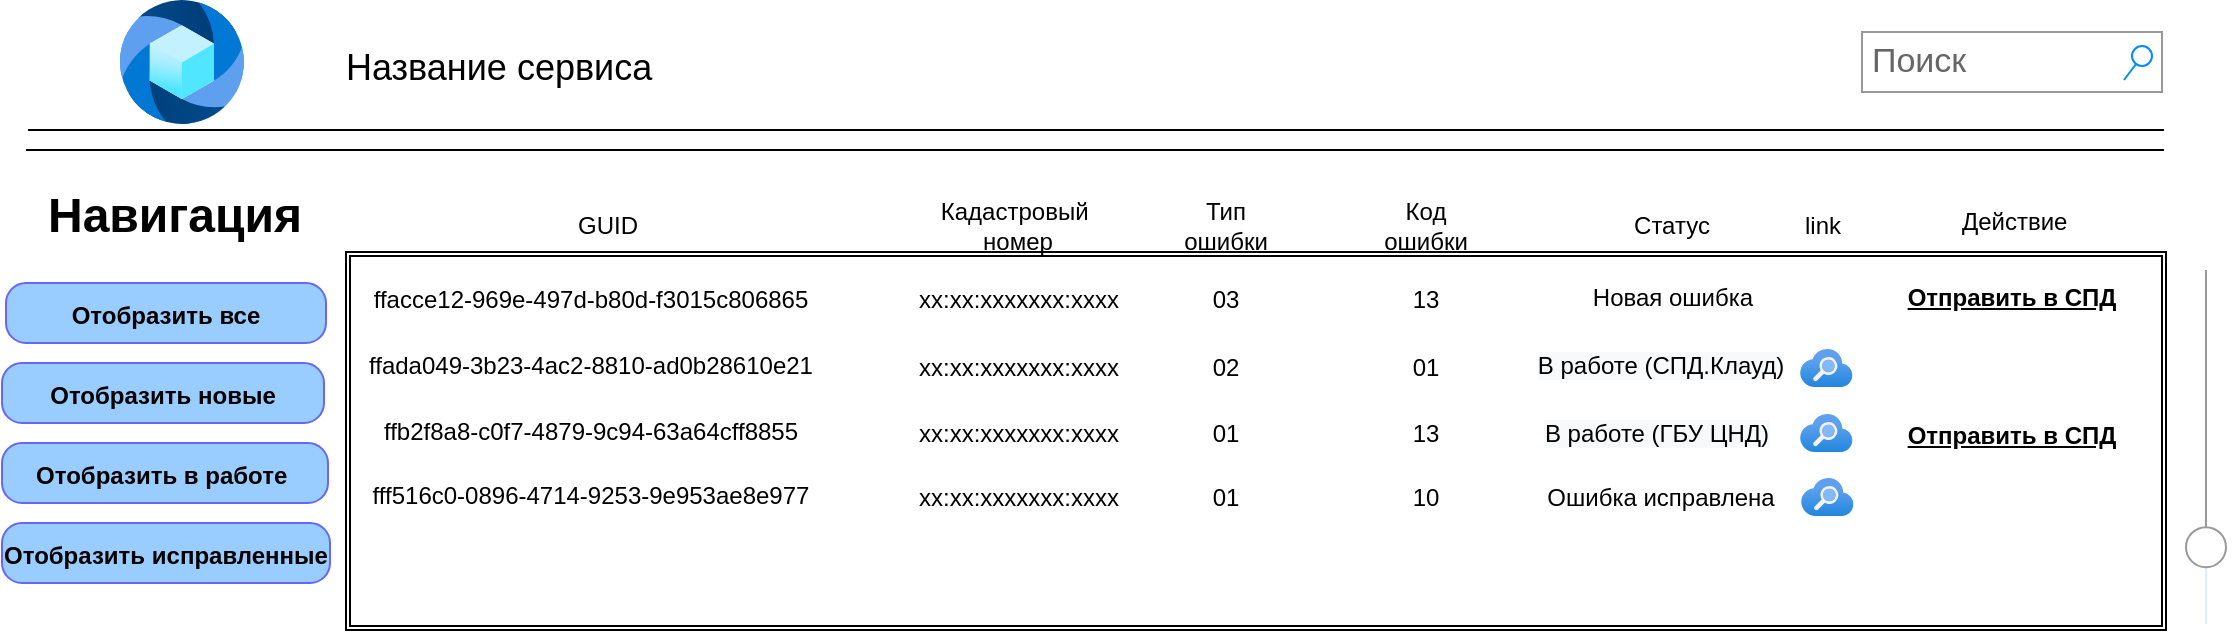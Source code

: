 <mxfile version="13.10.2" type="github">
  <diagram name="Page-1" id="f1b7ffb7-ca1e-a977-7cf5-a751b3c06c05">
    <mxGraphModel dx="1283" dy="657" grid="0" gridSize="10" guides="1" tooltips="1" connect="1" arrows="1" fold="1" page="1" pageScale="1" pageWidth="1127" pageHeight="369" background="#ffffff" math="0" shadow="0">
      <root>
        <mxCell id="0" />
        <mxCell id="1" parent="0" />
        <mxCell id="2" value="Название сервиса" style="text;spacingTop=-5;fontSize=18;fontStyle=0" parent="1" vertex="1">
          <mxGeometry x="178" y="40" width="230" height="20" as="geometry" />
        </mxCell>
        <mxCell id="3" value="" style="line;strokeWidth=1" parent="1" vertex="1">
          <mxGeometry x="21" y="79" width="1068" height="10" as="geometry" />
        </mxCell>
        <mxCell id="4" value="" style="line;strokeWidth=1" parent="1" vertex="1">
          <mxGeometry x="20" y="89" width="1069" height="10" as="geometry" />
        </mxCell>
        <mxCell id="vpFmIv7zHq3OeJ-SZx5n-62" value="&lt;font style=&quot;font-size: 12px&quot;&gt;Отобразить все&lt;/font&gt;" style="strokeWidth=1;shadow=0;dashed=0;align=center;html=1;shape=mxgraph.mockup.buttons.button;mainText=;buttonStyle=round;fontSize=17;fontStyle=1;whiteSpace=wrap;flipH=1;strokeColor=#6666FF;fillColor=#99CCFF;" parent="1" vertex="1">
          <mxGeometry x="10" y="160.5" width="160" height="30" as="geometry" />
        </mxCell>
        <mxCell id="vpFmIv7zHq3OeJ-SZx5n-87" value="&lt;span style=&quot;font-size: 12px&quot;&gt;Отобразить&amp;nbsp;новые&lt;/span&gt;" style="strokeWidth=1;shadow=0;dashed=0;align=center;html=1;shape=mxgraph.mockup.buttons.button;mainText=;buttonStyle=round;fontSize=17;fontStyle=1;whiteSpace=wrap;flipH=1;strokeColor=#6666FF;fillColor=#99CCFF;" parent="1" vertex="1">
          <mxGeometry x="8" y="200.5" width="161" height="30" as="geometry" />
        </mxCell>
        <mxCell id="vpFmIv7zHq3OeJ-SZx5n-88" value="&lt;span style=&quot;font-size: 12px&quot;&gt;Отобразить в работе&amp;nbsp;&lt;/span&gt;" style="strokeWidth=1;shadow=0;dashed=0;align=center;html=1;shape=mxgraph.mockup.buttons.button;mainText=;buttonStyle=round;fontSize=17;fontStyle=1;whiteSpace=wrap;flipH=1;strokeColor=#6666FF;fillColor=#99CCFF;" parent="1" vertex="1">
          <mxGeometry x="8" y="240.5" width="163" height="30" as="geometry" />
        </mxCell>
        <mxCell id="vpFmIv7zHq3OeJ-SZx5n-89" value="&lt;span style=&quot;font-size: 12px&quot;&gt;Отобразить&amp;nbsp;&lt;/span&gt;&lt;span style=&quot;font-size: 12px&quot;&gt;исправленные&lt;/span&gt;" style="strokeWidth=1;shadow=0;dashed=0;align=center;html=1;shape=mxgraph.mockup.buttons.button;mainText=;buttonStyle=round;fontSize=17;fontStyle=1;whiteSpace=wrap;flipH=1;strokeColor=#6666FF;fillColor=#99CCFF;" parent="1" vertex="1">
          <mxGeometry x="8" y="280.5" width="164" height="30" as="geometry" />
        </mxCell>
        <mxCell id="vpFmIv7zHq3OeJ-SZx5n-98" value="" style="verticalLabelPosition=bottom;shadow=0;dashed=0;align=center;html=1;verticalAlign=top;strokeWidth=1;shape=mxgraph.mockup.forms.horSlider;strokeColor=#999999;sliderStyle=basic;sliderPos=20;handleStyle=circle;fillColor2=#ddeeff;direction=north;" parent="1" vertex="1">
          <mxGeometry x="1095" y="154" width="30" height="177" as="geometry" />
        </mxCell>
        <mxCell id="vpFmIv7zHq3OeJ-SZx5n-141" value="" style="shape=ext;double=1;rounded=0;whiteSpace=wrap;html=1;" parent="1" vertex="1">
          <mxGeometry x="180" y="145" width="910" height="189" as="geometry" />
        </mxCell>
        <mxCell id="vpFmIv7zHq3OeJ-SZx5n-154" value="Поиск" style="strokeWidth=1;shadow=0;dashed=0;align=center;html=1;shape=mxgraph.mockup.forms.searchBox;strokeColor=#999999;mainText=;strokeColor2=#008cff;fontColor=#666666;fontSize=17;align=left;spacingLeft=3;" parent="1" vertex="1">
          <mxGeometry x="938" y="35" width="150" height="30" as="geometry" />
        </mxCell>
        <mxCell id="vpFmIv7zHq3OeJ-SZx5n-160" value="Навигация" style="text;strokeColor=none;fillColor=none;html=1;fontSize=24;fontStyle=1;verticalAlign=middle;align=center;" parent="1" vertex="1">
          <mxGeometry x="44" y="113" width="100" height="27" as="geometry" />
        </mxCell>
        <mxCell id="tkzdViSRaJCTHrP2w28u-21" value="ffacce12-969e-497d-b80d-f3015c806865" style="text;html=1;strokeColor=none;fillColor=none;align=center;verticalAlign=middle;whiteSpace=wrap;rounded=0;" vertex="1" parent="1">
          <mxGeometry x="180" y="159" width="245" height="20" as="geometry" />
        </mxCell>
        <mxCell id="vpFmIv7zHq3OeJ-SZx5n-162" value="GUID" style="text;html=1;strokeColor=none;fillColor=none;align=center;verticalAlign=middle;whiteSpace=wrap;rounded=0;" parent="1" vertex="1">
          <mxGeometry x="281" y="122" width="60" height="20" as="geometry" />
        </mxCell>
        <mxCell id="vpFmIv7zHq3OeJ-SZx5n-163" value="Кадастровый&amp;nbsp;&lt;br&gt;номер" style="text;html=1;strokeColor=none;fillColor=none;align=center;verticalAlign=middle;whiteSpace=wrap;rounded=0;" parent="1" vertex="1">
          <mxGeometry x="486" y="122" width="60" height="20" as="geometry" />
        </mxCell>
        <mxCell id="vpFmIv7zHq3OeJ-SZx5n-164" value="Тип ошибки" style="text;html=1;strokeColor=none;fillColor=none;align=center;verticalAlign=middle;whiteSpace=wrap;rounded=0;" parent="1" vertex="1">
          <mxGeometry x="590" y="122" width="60" height="20" as="geometry" />
        </mxCell>
        <mxCell id="vpFmIv7zHq3OeJ-SZx5n-165" value="Код ошибки" style="text;html=1;strokeColor=none;fillColor=none;align=center;verticalAlign=middle;whiteSpace=wrap;rounded=0;" parent="1" vertex="1">
          <mxGeometry x="690" y="122" width="60" height="20" as="geometry" />
        </mxCell>
        <mxCell id="vpFmIv7zHq3OeJ-SZx5n-166" value="Статус" style="text;html=1;strokeColor=none;fillColor=none;align=center;verticalAlign=middle;whiteSpace=wrap;rounded=0;" parent="1" vertex="1">
          <mxGeometry x="813" y="122" width="60" height="20" as="geometry" />
        </mxCell>
        <mxCell id="vpFmIv7zHq3OeJ-SZx5n-167" value="Действие&amp;nbsp;" style="text;html=1;strokeColor=none;fillColor=none;align=center;verticalAlign=middle;whiteSpace=wrap;rounded=0;" parent="1" vertex="1">
          <mxGeometry x="986" y="120" width="60" height="20" as="geometry" />
        </mxCell>
        <mxCell id="vpFmIv7zHq3OeJ-SZx5n-170" style="edgeStyle=orthogonalEdgeStyle;rounded=0;orthogonalLoop=1;jettySize=auto;html=1;exitX=0.5;exitY=1;exitDx=0;exitDy=0;" parent="1" source="vpFmIv7zHq3OeJ-SZx5n-163" target="vpFmIv7zHq3OeJ-SZx5n-163" edge="1">
          <mxGeometry x="185" y="119" as="geometry" />
        </mxCell>
        <mxCell id="tkzdViSRaJCTHrP2w28u-25" value="хх:хх:ххххххх:хххх" style="text;html=1;strokeColor=none;fillColor=none;align=center;verticalAlign=middle;whiteSpace=wrap;rounded=0;" vertex="1" parent="1">
          <mxGeometry x="464.5" y="159" width="103" height="20" as="geometry" />
        </mxCell>
        <mxCell id="tkzdViSRaJCTHrP2w28u-26" value="03" style="text;html=1;strokeColor=none;fillColor=none;align=center;verticalAlign=middle;whiteSpace=wrap;rounded=0;" vertex="1" parent="1">
          <mxGeometry x="600" y="159" width="40" height="20" as="geometry" />
        </mxCell>
        <mxCell id="tkzdViSRaJCTHrP2w28u-27" value="13" style="text;html=1;strokeColor=none;fillColor=none;align=center;verticalAlign=middle;whiteSpace=wrap;rounded=0;" vertex="1" parent="1">
          <mxGeometry x="700" y="159" width="40" height="20" as="geometry" />
        </mxCell>
        <mxCell id="tkzdViSRaJCTHrP2w28u-28" value="Новая ошибка" style="text;html=1;strokeColor=none;fillColor=none;align=center;verticalAlign=middle;whiteSpace=wrap;rounded=0;" vertex="1" parent="1">
          <mxGeometry x="778.5" y="156" width="129" height="23" as="geometry" />
        </mxCell>
        <mxCell id="tkzdViSRaJCTHrP2w28u-29" value="&lt;span style=&quot;color: rgb(0 , 0 , 0) ; font-family: &amp;#34;helvetica&amp;#34; ; font-size: 12px ; font-style: normal ; font-weight: 400 ; letter-spacing: normal ; text-align: center ; text-indent: 0px ; text-transform: none ; word-spacing: 0px ; background-color: rgb(248 , 249 , 250) ; display: inline ; float: none&quot;&gt;В работе (СПД.Клауд)&lt;/span&gt;" style="text;html=1;strokeColor=none;fillColor=none;align=center;verticalAlign=middle;whiteSpace=wrap;rounded=0;" vertex="1" parent="1">
          <mxGeometry x="773" y="190.5" width="129" height="23" as="geometry" />
        </mxCell>
        <mxCell id="tkzdViSRaJCTHrP2w28u-30" value="&lt;span style=&quot;color: rgb(0 , 0 , 0) ; font-family: &amp;#34;helvetica&amp;#34; ; font-size: 12px ; font-style: normal ; font-weight: 400 ; letter-spacing: normal ; text-align: center ; text-indent: 0px ; text-transform: none ; word-spacing: 0px ; background-color: rgb(248 , 249 , 250) ; display: inline ; float: none&quot;&gt;В работе (ГБУ ЦНД)&lt;/span&gt;" style="text;html=1;strokeColor=none;fillColor=none;align=center;verticalAlign=middle;whiteSpace=wrap;rounded=0;" vertex="1" parent="1">
          <mxGeometry x="771" y="224" width="129" height="23" as="geometry" />
        </mxCell>
        <mxCell id="tkzdViSRaJCTHrP2w28u-31" value="Ошибка исправлена" style="text;html=1;strokeColor=none;fillColor=none;align=center;verticalAlign=middle;whiteSpace=wrap;rounded=0;" vertex="1" parent="1">
          <mxGeometry x="773" y="256" width="129" height="23" as="geometry" />
        </mxCell>
        <mxCell id="tkzdViSRaJCTHrP2w28u-33" value="&lt;span style=&quot;font-size: 12px&quot;&gt;Отправить в СПД&lt;/span&gt;" style="strokeWidth=1;shadow=0;dashed=1;align=center;html=1;shape=mxgraph.mockup.buttons.button;mainText=;buttonStyle=round;fontSize=17;fontStyle=5;whiteSpace=wrap;flipH=1;dashPattern=1 1;fillColor=#FFFFFF;strokeColor=none;" vertex="1" parent="1">
          <mxGeometry x="946" y="152" width="134" height="30" as="geometry" />
        </mxCell>
        <mxCell id="tkzdViSRaJCTHrP2w28u-36" value="" style="aspect=fixed;html=1;points=[];align=center;image;fontSize=12;image=img/lib/azure2/app_services/Search_Services.svg;dashed=1;dashPattern=1 1;strokeColor=#FF9999;strokeWidth=1;fillColor=#FFFFFF;gradientColor=#ffffff;" vertex="1" parent="1">
          <mxGeometry x="907" y="193.5" width="26.31" height="19" as="geometry" />
        </mxCell>
        <mxCell id="tkzdViSRaJCTHrP2w28u-37" value="" style="aspect=fixed;html=1;points=[];align=center;image;fontSize=12;image=img/lib/azure2/app_services/Search_Services.svg;dashed=1;dashPattern=1 1;strokeColor=#FF9999;strokeWidth=1;fillColor=#FFFFFF;gradientColor=#ffffff;" vertex="1" parent="1">
          <mxGeometry x="907" y="226" width="26.31" height="19" as="geometry" />
        </mxCell>
        <mxCell id="tkzdViSRaJCTHrP2w28u-38" value="" style="aspect=fixed;html=1;points=[];align=center;image;fontSize=12;image=img/lib/azure2/app_services/Search_Services.svg;dashed=1;dashPattern=1 1;strokeColor=#FF9999;strokeWidth=1;fillColor=#FFFFFF;gradientColor=#ffffff;" vertex="1" parent="1">
          <mxGeometry x="907.5" y="258" width="26.31" height="19" as="geometry" />
        </mxCell>
        <mxCell id="tkzdViSRaJCTHrP2w28u-39" value="" style="aspect=fixed;html=1;points=[];align=center;image;fontSize=12;image=img/lib/azure2/web/Azure_Media_Service.svg;dashed=1;dashPattern=1 1;strokeColor=#FF9999;strokeWidth=1;fillColor=#FFFFFF;gradientColor=#ffffff;" vertex="1" parent="1">
          <mxGeometry x="67" y="19" width="62" height="62" as="geometry" />
        </mxCell>
        <mxCell id="tkzdViSRaJCTHrP2w28u-40" value="&lt;span style=&quot;font-size: 12px&quot;&gt;Отправить в СПД&lt;/span&gt;" style="strokeWidth=1;shadow=0;dashed=1;align=center;html=1;shape=mxgraph.mockup.buttons.button;mainText=;buttonStyle=round;fontSize=17;fontStyle=5;whiteSpace=wrap;flipH=1;dashPattern=1 1;fillColor=#FFFFFF;strokeColor=none;" vertex="1" parent="1">
          <mxGeometry x="946" y="220.5" width="134" height="30" as="geometry" />
        </mxCell>
        <mxCell id="tkzdViSRaJCTHrP2w28u-41" value="link" style="text;html=1;align=center;verticalAlign=middle;resizable=0;points=[];autosize=1;" vertex="1" parent="1">
          <mxGeometry x="904" y="123" width="28" height="18" as="geometry" />
        </mxCell>
        <mxCell id="tkzdViSRaJCTHrP2w28u-42" value="ffada049-3b23-4ac2-8810-ad0b28610e21" style="text;html=1;strokeColor=none;fillColor=none;align=center;verticalAlign=middle;whiteSpace=wrap;rounded=0;" vertex="1" parent="1">
          <mxGeometry x="180" y="192" width="245" height="20" as="geometry" />
        </mxCell>
        <mxCell id="tkzdViSRaJCTHrP2w28u-47" value="хх:хх:ххххххх:хххх" style="text;html=1;strokeColor=none;fillColor=none;align=center;verticalAlign=middle;whiteSpace=wrap;rounded=0;" vertex="1" parent="1">
          <mxGeometry x="464.5" y="193" width="103" height="20" as="geometry" />
        </mxCell>
        <mxCell id="tkzdViSRaJCTHrP2w28u-48" value="02" style="text;html=1;strokeColor=none;fillColor=none;align=center;verticalAlign=middle;whiteSpace=wrap;rounded=0;" vertex="1" parent="1">
          <mxGeometry x="600" y="193" width="40" height="20" as="geometry" />
        </mxCell>
        <mxCell id="tkzdViSRaJCTHrP2w28u-49" value="01" style="text;html=1;strokeColor=none;fillColor=none;align=center;verticalAlign=middle;whiteSpace=wrap;rounded=0;" vertex="1" parent="1">
          <mxGeometry x="700" y="193" width="40" height="20" as="geometry" />
        </mxCell>
        <mxCell id="tkzdViSRaJCTHrP2w28u-55" value="ffb2f8a8-c0f7-4879-9c94-63a64cff8855" style="text;html=1;strokeColor=none;fillColor=none;align=center;verticalAlign=middle;whiteSpace=wrap;rounded=0;" vertex="1" parent="1">
          <mxGeometry x="180" y="225" width="245" height="20" as="geometry" />
        </mxCell>
        <mxCell id="tkzdViSRaJCTHrP2w28u-56" value="хх:хх:ххххххх:хххх" style="text;html=1;strokeColor=none;fillColor=none;align=center;verticalAlign=middle;whiteSpace=wrap;rounded=0;" vertex="1" parent="1">
          <mxGeometry x="464.5" y="226" width="103" height="20" as="geometry" />
        </mxCell>
        <mxCell id="tkzdViSRaJCTHrP2w28u-57" value="01" style="text;html=1;strokeColor=none;fillColor=none;align=center;verticalAlign=middle;whiteSpace=wrap;rounded=0;" vertex="1" parent="1">
          <mxGeometry x="600" y="226" width="40" height="20" as="geometry" />
        </mxCell>
        <mxCell id="tkzdViSRaJCTHrP2w28u-58" value="13" style="text;html=1;strokeColor=none;fillColor=none;align=center;verticalAlign=middle;whiteSpace=wrap;rounded=0;" vertex="1" parent="1">
          <mxGeometry x="700" y="226" width="40" height="20" as="geometry" />
        </mxCell>
        <mxCell id="tkzdViSRaJCTHrP2w28u-59" value="fff516c0-0896-4714-9253-9e953ae8e977" style="text;html=1;strokeColor=none;fillColor=none;align=center;verticalAlign=middle;whiteSpace=wrap;rounded=0;" vertex="1" parent="1">
          <mxGeometry x="180" y="257" width="245" height="20" as="geometry" />
        </mxCell>
        <mxCell id="tkzdViSRaJCTHrP2w28u-60" value="хх:хх:ххххххх:хххх" style="text;html=1;strokeColor=none;fillColor=none;align=center;verticalAlign=middle;whiteSpace=wrap;rounded=0;" vertex="1" parent="1">
          <mxGeometry x="464.5" y="258" width="103" height="20" as="geometry" />
        </mxCell>
        <mxCell id="tkzdViSRaJCTHrP2w28u-61" value="01" style="text;html=1;strokeColor=none;fillColor=none;align=center;verticalAlign=middle;whiteSpace=wrap;rounded=0;" vertex="1" parent="1">
          <mxGeometry x="600" y="258" width="40" height="20" as="geometry" />
        </mxCell>
        <mxCell id="tkzdViSRaJCTHrP2w28u-62" value="10" style="text;html=1;strokeColor=none;fillColor=none;align=center;verticalAlign=middle;whiteSpace=wrap;rounded=0;" vertex="1" parent="1">
          <mxGeometry x="700" y="258" width="40" height="20" as="geometry" />
        </mxCell>
      </root>
    </mxGraphModel>
  </diagram>
</mxfile>
